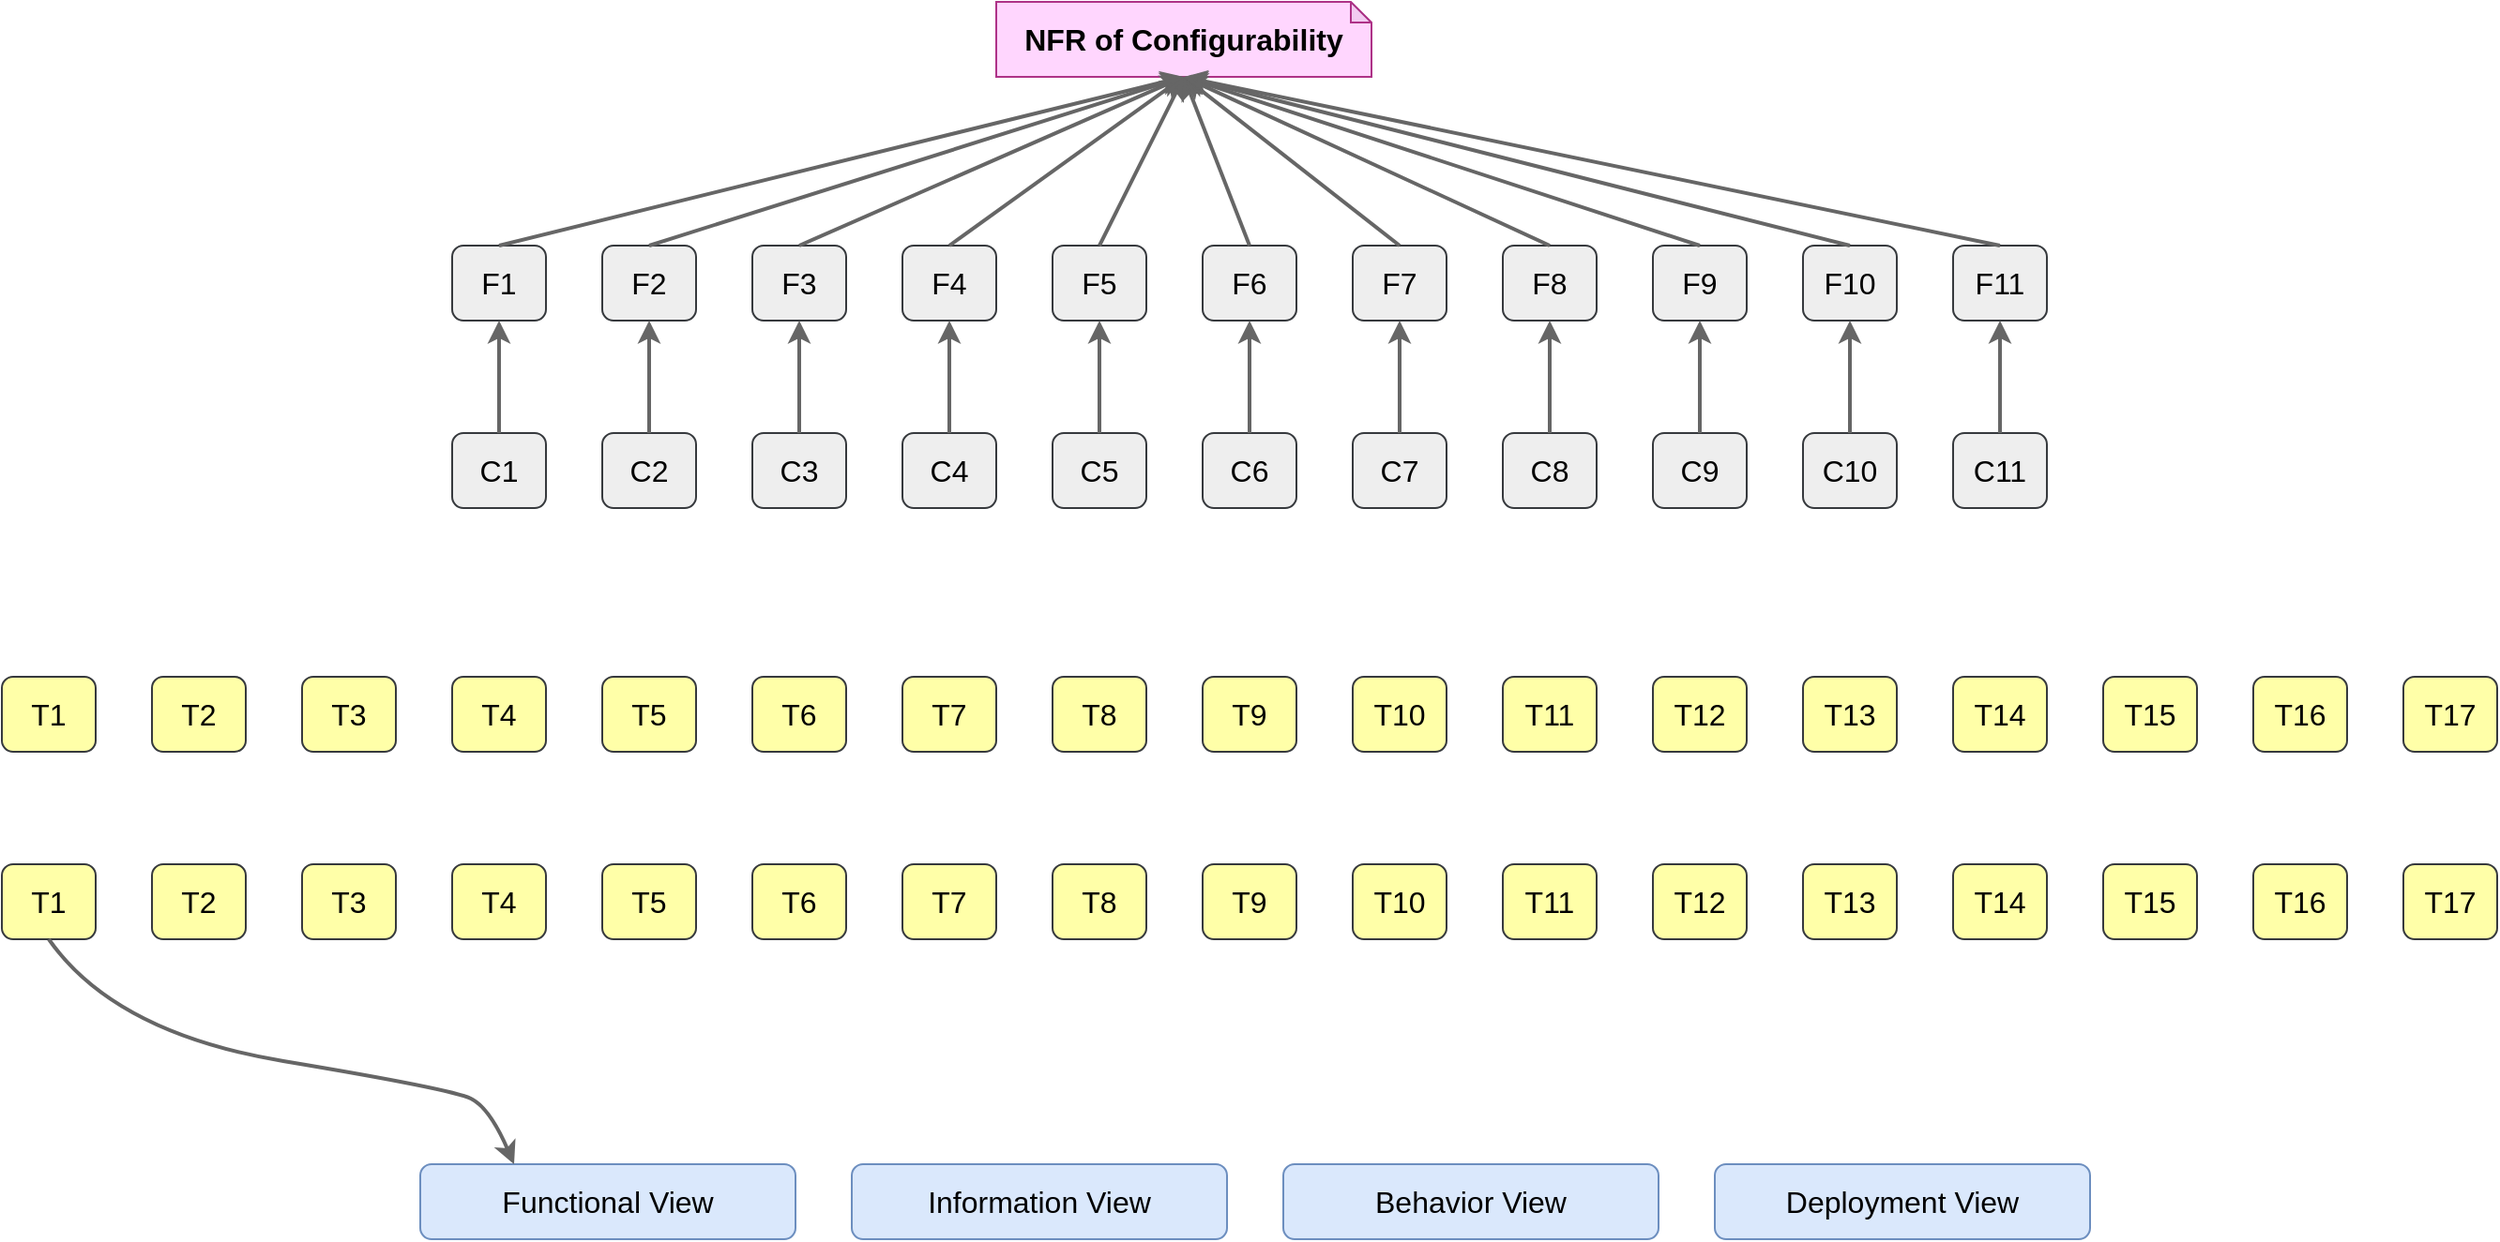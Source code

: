 <mxfile version="21.2.3" type="github">
  <diagram name="페이지-1" id="qCDUbg22PX8j7UsJf7zN">
    <mxGraphModel dx="2274" dy="626" grid="1" gridSize="10" guides="1" tooltips="1" connect="1" arrows="1" fold="1" page="1" pageScale="1" pageWidth="827" pageHeight="1169" math="0" shadow="0">
      <root>
        <mxCell id="0" />
        <mxCell id="1" parent="0" />
        <mxCell id="PgONTNGa4zTvGpCb7QzQ-1" value="&lt;b style=&quot;font-size: 16px;&quot;&gt;NFR of Configurability&lt;/b&gt;" style="shape=note;whiteSpace=wrap;html=1;backgroundOutline=1;darkOpacity=0.05;size=11;fontSize=16;fillColor=#ffd6fe;strokeColor=#ae3287;" vertex="1" parent="1">
          <mxGeometry x="210" y="170" width="200" height="40" as="geometry" />
        </mxCell>
        <mxCell id="PgONTNGa4zTvGpCb7QzQ-2" value="&lt;font style=&quot;font-size: 16px;&quot;&gt;F1&lt;/font&gt;" style="rounded=1;whiteSpace=wrap;html=1;fillColor=#eeeeee;strokeColor=#36393d;" vertex="1" parent="1">
          <mxGeometry x="-80" y="300" width="50" height="40" as="geometry" />
        </mxCell>
        <mxCell id="PgONTNGa4zTvGpCb7QzQ-3" value="&lt;font style=&quot;font-size: 16px;&quot;&gt;F2&lt;/font&gt;" style="rounded=1;whiteSpace=wrap;html=1;fillColor=#eeeeee;strokeColor=#36393d;" vertex="1" parent="1">
          <mxGeometry y="300" width="50" height="40" as="geometry" />
        </mxCell>
        <mxCell id="PgONTNGa4zTvGpCb7QzQ-4" value="&lt;font style=&quot;font-size: 16px;&quot;&gt;F3&lt;/font&gt;" style="rounded=1;whiteSpace=wrap;html=1;fillColor=#eeeeee;strokeColor=#36393d;" vertex="1" parent="1">
          <mxGeometry x="80" y="300" width="50" height="40" as="geometry" />
        </mxCell>
        <mxCell id="PgONTNGa4zTvGpCb7QzQ-5" value="&lt;font style=&quot;font-size: 16px;&quot;&gt;F4&lt;/font&gt;" style="rounded=1;whiteSpace=wrap;html=1;fillColor=#eeeeee;strokeColor=#36393d;" vertex="1" parent="1">
          <mxGeometry x="160" y="300" width="50" height="40" as="geometry" />
        </mxCell>
        <mxCell id="PgONTNGa4zTvGpCb7QzQ-6" value="&lt;font style=&quot;font-size: 16px;&quot;&gt;F5&lt;/font&gt;" style="rounded=1;whiteSpace=wrap;html=1;fillColor=#eeeeee;strokeColor=#36393d;" vertex="1" parent="1">
          <mxGeometry x="240" y="300" width="50" height="40" as="geometry" />
        </mxCell>
        <mxCell id="PgONTNGa4zTvGpCb7QzQ-7" value="&lt;font style=&quot;font-size: 16px;&quot;&gt;F6&lt;/font&gt;" style="rounded=1;whiteSpace=wrap;html=1;fillColor=#eeeeee;strokeColor=#36393d;" vertex="1" parent="1">
          <mxGeometry x="320" y="300" width="50" height="40" as="geometry" />
        </mxCell>
        <mxCell id="PgONTNGa4zTvGpCb7QzQ-8" value="&lt;font style=&quot;font-size: 16px;&quot;&gt;F7&lt;/font&gt;" style="rounded=1;whiteSpace=wrap;html=1;fillColor=#eeeeee;strokeColor=#36393d;" vertex="1" parent="1">
          <mxGeometry x="400" y="300" width="50" height="40" as="geometry" />
        </mxCell>
        <mxCell id="PgONTNGa4zTvGpCb7QzQ-9" value="&lt;font style=&quot;font-size: 16px;&quot;&gt;F8&lt;/font&gt;" style="rounded=1;whiteSpace=wrap;html=1;fillColor=#eeeeee;strokeColor=#36393d;" vertex="1" parent="1">
          <mxGeometry x="480" y="300" width="50" height="40" as="geometry" />
        </mxCell>
        <mxCell id="PgONTNGa4zTvGpCb7QzQ-10" value="&lt;font style=&quot;font-size: 16px;&quot;&gt;F9&lt;/font&gt;" style="rounded=1;whiteSpace=wrap;html=1;fillColor=#eeeeee;strokeColor=#36393d;" vertex="1" parent="1">
          <mxGeometry x="560" y="300" width="50" height="40" as="geometry" />
        </mxCell>
        <mxCell id="PgONTNGa4zTvGpCb7QzQ-11" value="&lt;font style=&quot;font-size: 16px;&quot;&gt;F10&lt;/font&gt;" style="rounded=1;whiteSpace=wrap;html=1;fillColor=#eeeeee;strokeColor=#36393d;" vertex="1" parent="1">
          <mxGeometry x="640" y="300" width="50" height="40" as="geometry" />
        </mxCell>
        <mxCell id="PgONTNGa4zTvGpCb7QzQ-12" value="&lt;font style=&quot;font-size: 16px;&quot;&gt;F11&lt;/font&gt;" style="rounded=1;whiteSpace=wrap;html=1;fillColor=#eeeeee;strokeColor=#36393d;" vertex="1" parent="1">
          <mxGeometry x="720" y="300" width="50" height="40" as="geometry" />
        </mxCell>
        <mxCell id="PgONTNGa4zTvGpCb7QzQ-13" value="&lt;font style=&quot;font-size: 16px;&quot;&gt;C1&lt;/font&gt;" style="rounded=1;whiteSpace=wrap;html=1;fillColor=#eeeeee;strokeColor=#36393d;" vertex="1" parent="1">
          <mxGeometry x="-80" y="400" width="50" height="40" as="geometry" />
        </mxCell>
        <mxCell id="PgONTNGa4zTvGpCb7QzQ-14" value="&lt;font style=&quot;font-size: 16px;&quot;&gt;C2&lt;/font&gt;" style="rounded=1;whiteSpace=wrap;html=1;fillColor=#eeeeee;strokeColor=#36393d;" vertex="1" parent="1">
          <mxGeometry y="400" width="50" height="40" as="geometry" />
        </mxCell>
        <mxCell id="PgONTNGa4zTvGpCb7QzQ-15" value="&lt;font style=&quot;font-size: 16px;&quot;&gt;C3&lt;/font&gt;" style="rounded=1;whiteSpace=wrap;html=1;fillColor=#eeeeee;strokeColor=#36393d;" vertex="1" parent="1">
          <mxGeometry x="80" y="400" width="50" height="40" as="geometry" />
        </mxCell>
        <mxCell id="PgONTNGa4zTvGpCb7QzQ-16" value="&lt;font style=&quot;font-size: 16px;&quot;&gt;C4&lt;/font&gt;" style="rounded=1;whiteSpace=wrap;html=1;fillColor=#eeeeee;strokeColor=#36393d;" vertex="1" parent="1">
          <mxGeometry x="160" y="400" width="50" height="40" as="geometry" />
        </mxCell>
        <mxCell id="PgONTNGa4zTvGpCb7QzQ-17" value="&lt;font style=&quot;font-size: 16px;&quot;&gt;C5&lt;/font&gt;" style="rounded=1;whiteSpace=wrap;html=1;fillColor=#eeeeee;strokeColor=#36393d;" vertex="1" parent="1">
          <mxGeometry x="240" y="400" width="50" height="40" as="geometry" />
        </mxCell>
        <mxCell id="PgONTNGa4zTvGpCb7QzQ-18" value="&lt;font style=&quot;font-size: 16px;&quot;&gt;C6&lt;/font&gt;" style="rounded=1;whiteSpace=wrap;html=1;fillColor=#eeeeee;strokeColor=#36393d;" vertex="1" parent="1">
          <mxGeometry x="320" y="400" width="50" height="40" as="geometry" />
        </mxCell>
        <mxCell id="PgONTNGa4zTvGpCb7QzQ-19" value="&lt;font style=&quot;font-size: 16px;&quot;&gt;C7&lt;/font&gt;" style="rounded=1;whiteSpace=wrap;html=1;fillColor=#eeeeee;strokeColor=#36393d;" vertex="1" parent="1">
          <mxGeometry x="400" y="400" width="50" height="40" as="geometry" />
        </mxCell>
        <mxCell id="PgONTNGa4zTvGpCb7QzQ-20" value="&lt;font style=&quot;font-size: 16px;&quot;&gt;C8&lt;/font&gt;" style="rounded=1;whiteSpace=wrap;html=1;fillColor=#eeeeee;strokeColor=#36393d;" vertex="1" parent="1">
          <mxGeometry x="480" y="400" width="50" height="40" as="geometry" />
        </mxCell>
        <mxCell id="PgONTNGa4zTvGpCb7QzQ-21" value="&lt;font style=&quot;font-size: 16px;&quot;&gt;C9&lt;/font&gt;" style="rounded=1;whiteSpace=wrap;html=1;fillColor=#eeeeee;strokeColor=#36393d;" vertex="1" parent="1">
          <mxGeometry x="560" y="400" width="50" height="40" as="geometry" />
        </mxCell>
        <mxCell id="PgONTNGa4zTvGpCb7QzQ-22" value="&lt;font style=&quot;font-size: 16px;&quot;&gt;C10&lt;/font&gt;" style="rounded=1;whiteSpace=wrap;html=1;fillColor=#eeeeee;strokeColor=#36393d;" vertex="1" parent="1">
          <mxGeometry x="640" y="400" width="50" height="40" as="geometry" />
        </mxCell>
        <mxCell id="PgONTNGa4zTvGpCb7QzQ-23" value="&lt;font style=&quot;font-size: 16px;&quot;&gt;C11&lt;/font&gt;" style="rounded=1;whiteSpace=wrap;html=1;fillColor=#eeeeee;strokeColor=#36393d;" vertex="1" parent="1">
          <mxGeometry x="720" y="400" width="50" height="40" as="geometry" />
        </mxCell>
        <mxCell id="PgONTNGa4zTvGpCb7QzQ-24" value="&lt;font style=&quot;font-size: 16px;&quot;&gt;T1&lt;/font&gt;" style="rounded=1;whiteSpace=wrap;html=1;fillColor=#ffffa8;strokeColor=#36393d;" vertex="1" parent="1">
          <mxGeometry x="-320" y="530" width="50" height="40" as="geometry" />
        </mxCell>
        <mxCell id="PgONTNGa4zTvGpCb7QzQ-25" value="&lt;font style=&quot;font-size: 16px;&quot;&gt;T2&lt;/font&gt;" style="rounded=1;whiteSpace=wrap;html=1;fillColor=#ffffa8;strokeColor=#36393d;" vertex="1" parent="1">
          <mxGeometry x="-240" y="530" width="50" height="40" as="geometry" />
        </mxCell>
        <mxCell id="PgONTNGa4zTvGpCb7QzQ-26" value="&lt;font style=&quot;font-size: 16px;&quot;&gt;T3&lt;/font&gt;" style="rounded=1;whiteSpace=wrap;html=1;fillColor=#ffffa8;strokeColor=#36393d;" vertex="1" parent="1">
          <mxGeometry x="-160" y="530" width="50" height="40" as="geometry" />
        </mxCell>
        <mxCell id="PgONTNGa4zTvGpCb7QzQ-27" value="&lt;font style=&quot;font-size: 16px;&quot;&gt;T4&lt;/font&gt;" style="rounded=1;whiteSpace=wrap;html=1;fillColor=#ffffa8;strokeColor=#36393d;" vertex="1" parent="1">
          <mxGeometry x="-80" y="530" width="50" height="40" as="geometry" />
        </mxCell>
        <mxCell id="PgONTNGa4zTvGpCb7QzQ-28" value="&lt;font style=&quot;font-size: 16px;&quot;&gt;T5&lt;/font&gt;" style="rounded=1;whiteSpace=wrap;html=1;fillColor=#ffffa8;strokeColor=#36393d;" vertex="1" parent="1">
          <mxGeometry y="530" width="50" height="40" as="geometry" />
        </mxCell>
        <mxCell id="PgONTNGa4zTvGpCb7QzQ-29" value="&lt;font style=&quot;font-size: 16px;&quot;&gt;T6&lt;/font&gt;" style="rounded=1;whiteSpace=wrap;html=1;fillColor=#ffffa8;strokeColor=#36393d;" vertex="1" parent="1">
          <mxGeometry x="80" y="530" width="50" height="40" as="geometry" />
        </mxCell>
        <mxCell id="PgONTNGa4zTvGpCb7QzQ-30" value="&lt;font style=&quot;font-size: 16px;&quot;&gt;T7&lt;/font&gt;" style="rounded=1;whiteSpace=wrap;html=1;fillColor=#ffffa8;strokeColor=#36393d;" vertex="1" parent="1">
          <mxGeometry x="160" y="530" width="50" height="40" as="geometry" />
        </mxCell>
        <mxCell id="PgONTNGa4zTvGpCb7QzQ-31" value="&lt;font style=&quot;font-size: 16px;&quot;&gt;T8&lt;/font&gt;" style="rounded=1;whiteSpace=wrap;html=1;fillColor=#ffffa8;strokeColor=#36393d;" vertex="1" parent="1">
          <mxGeometry x="240" y="530" width="50" height="40" as="geometry" />
        </mxCell>
        <mxCell id="PgONTNGa4zTvGpCb7QzQ-32" value="&lt;font style=&quot;font-size: 16px;&quot;&gt;T9&lt;/font&gt;" style="rounded=1;whiteSpace=wrap;html=1;fillColor=#ffffa8;strokeColor=#36393d;" vertex="1" parent="1">
          <mxGeometry x="320" y="530" width="50" height="40" as="geometry" />
        </mxCell>
        <mxCell id="PgONTNGa4zTvGpCb7QzQ-33" value="&lt;font style=&quot;font-size: 16px;&quot;&gt;T10&lt;/font&gt;" style="rounded=1;whiteSpace=wrap;html=1;fillColor=#ffffa8;strokeColor=#36393d;" vertex="1" parent="1">
          <mxGeometry x="400" y="530" width="50" height="40" as="geometry" />
        </mxCell>
        <mxCell id="PgONTNGa4zTvGpCb7QzQ-34" value="&lt;font style=&quot;font-size: 16px;&quot;&gt;T11&lt;/font&gt;" style="rounded=1;whiteSpace=wrap;html=1;fillColor=#ffffa8;strokeColor=#36393d;" vertex="1" parent="1">
          <mxGeometry x="480" y="530" width="50" height="40" as="geometry" />
        </mxCell>
        <mxCell id="PgONTNGa4zTvGpCb7QzQ-46" value="&lt;font style=&quot;font-size: 16px;&quot;&gt;T12&lt;/font&gt;" style="rounded=1;whiteSpace=wrap;html=1;fillColor=#ffffa8;strokeColor=#36393d;" vertex="1" parent="1">
          <mxGeometry x="560" y="530" width="50" height="40" as="geometry" />
        </mxCell>
        <mxCell id="PgONTNGa4zTvGpCb7QzQ-47" value="&lt;font style=&quot;font-size: 16px;&quot;&gt;T13&lt;/font&gt;" style="rounded=1;whiteSpace=wrap;html=1;fillColor=#ffffa8;strokeColor=#36393d;" vertex="1" parent="1">
          <mxGeometry x="640" y="530" width="50" height="40" as="geometry" />
        </mxCell>
        <mxCell id="PgONTNGa4zTvGpCb7QzQ-48" value="&lt;font style=&quot;font-size: 16px;&quot;&gt;T14&lt;/font&gt;" style="rounded=1;whiteSpace=wrap;html=1;fillColor=#ffffa8;strokeColor=#36393d;" vertex="1" parent="1">
          <mxGeometry x="720" y="530" width="50" height="40" as="geometry" />
        </mxCell>
        <mxCell id="PgONTNGa4zTvGpCb7QzQ-49" value="&lt;font style=&quot;font-size: 16px;&quot;&gt;T15&lt;/font&gt;" style="rounded=1;whiteSpace=wrap;html=1;fillColor=#ffffa8;strokeColor=#36393d;" vertex="1" parent="1">
          <mxGeometry x="800" y="530" width="50" height="40" as="geometry" />
        </mxCell>
        <mxCell id="PgONTNGa4zTvGpCb7QzQ-50" value="&lt;font style=&quot;font-size: 16px;&quot;&gt;T16&lt;/font&gt;" style="rounded=1;whiteSpace=wrap;html=1;fillColor=#ffffa8;strokeColor=#36393d;" vertex="1" parent="1">
          <mxGeometry x="880" y="530" width="50" height="40" as="geometry" />
        </mxCell>
        <mxCell id="PgONTNGa4zTvGpCb7QzQ-51" value="&lt;font style=&quot;font-size: 16px;&quot;&gt;T17&lt;/font&gt;" style="rounded=1;whiteSpace=wrap;html=1;fillColor=#ffffa8;strokeColor=#36393d;" vertex="1" parent="1">
          <mxGeometry x="960" y="530" width="50" height="40" as="geometry" />
        </mxCell>
        <mxCell id="PgONTNGa4zTvGpCb7QzQ-52" value="&lt;font style=&quot;font-size: 16px;&quot;&gt;T1&lt;/font&gt;" style="rounded=1;whiteSpace=wrap;html=1;fillColor=#ffffa8;strokeColor=#36393d;" vertex="1" parent="1">
          <mxGeometry x="-320" y="630" width="50" height="40" as="geometry" />
        </mxCell>
        <mxCell id="PgONTNGa4zTvGpCb7QzQ-53" value="&lt;font style=&quot;font-size: 16px;&quot;&gt;T2&lt;/font&gt;" style="rounded=1;whiteSpace=wrap;html=1;fillColor=#ffffa8;strokeColor=#36393d;" vertex="1" parent="1">
          <mxGeometry x="-240" y="630" width="50" height="40" as="geometry" />
        </mxCell>
        <mxCell id="PgONTNGa4zTvGpCb7QzQ-54" value="&lt;font style=&quot;font-size: 16px;&quot;&gt;T3&lt;/font&gt;" style="rounded=1;whiteSpace=wrap;html=1;fillColor=#ffffa8;strokeColor=#36393d;" vertex="1" parent="1">
          <mxGeometry x="-160" y="630" width="50" height="40" as="geometry" />
        </mxCell>
        <mxCell id="PgONTNGa4zTvGpCb7QzQ-55" value="&lt;font style=&quot;font-size: 16px;&quot;&gt;T4&lt;/font&gt;" style="rounded=1;whiteSpace=wrap;html=1;fillColor=#ffffa8;strokeColor=#36393d;" vertex="1" parent="1">
          <mxGeometry x="-80" y="630" width="50" height="40" as="geometry" />
        </mxCell>
        <mxCell id="PgONTNGa4zTvGpCb7QzQ-56" value="&lt;font style=&quot;font-size: 16px;&quot;&gt;T5&lt;/font&gt;" style="rounded=1;whiteSpace=wrap;html=1;fillColor=#ffffa8;strokeColor=#36393d;" vertex="1" parent="1">
          <mxGeometry y="630" width="50" height="40" as="geometry" />
        </mxCell>
        <mxCell id="PgONTNGa4zTvGpCb7QzQ-57" value="&lt;font style=&quot;font-size: 16px;&quot;&gt;T6&lt;/font&gt;" style="rounded=1;whiteSpace=wrap;html=1;fillColor=#ffffa8;strokeColor=#36393d;" vertex="1" parent="1">
          <mxGeometry x="80" y="630" width="50" height="40" as="geometry" />
        </mxCell>
        <mxCell id="PgONTNGa4zTvGpCb7QzQ-58" value="&lt;font style=&quot;font-size: 16px;&quot;&gt;T7&lt;/font&gt;" style="rounded=1;whiteSpace=wrap;html=1;fillColor=#ffffa8;strokeColor=#36393d;" vertex="1" parent="1">
          <mxGeometry x="160" y="630" width="50" height="40" as="geometry" />
        </mxCell>
        <mxCell id="PgONTNGa4zTvGpCb7QzQ-59" value="&lt;font style=&quot;font-size: 16px;&quot;&gt;T8&lt;/font&gt;" style="rounded=1;whiteSpace=wrap;html=1;fillColor=#ffffa8;strokeColor=#36393d;" vertex="1" parent="1">
          <mxGeometry x="240" y="630" width="50" height="40" as="geometry" />
        </mxCell>
        <mxCell id="PgONTNGa4zTvGpCb7QzQ-60" value="&lt;font style=&quot;font-size: 16px;&quot;&gt;T9&lt;/font&gt;" style="rounded=1;whiteSpace=wrap;html=1;fillColor=#ffffa8;strokeColor=#36393d;" vertex="1" parent="1">
          <mxGeometry x="320" y="630" width="50" height="40" as="geometry" />
        </mxCell>
        <mxCell id="PgONTNGa4zTvGpCb7QzQ-61" value="&lt;font style=&quot;font-size: 16px;&quot;&gt;T10&lt;/font&gt;" style="rounded=1;whiteSpace=wrap;html=1;fillColor=#ffffa8;strokeColor=#36393d;" vertex="1" parent="1">
          <mxGeometry x="400" y="630" width="50" height="40" as="geometry" />
        </mxCell>
        <mxCell id="PgONTNGa4zTvGpCb7QzQ-62" value="&lt;font style=&quot;font-size: 16px;&quot;&gt;T11&lt;/font&gt;" style="rounded=1;whiteSpace=wrap;html=1;fillColor=#ffffa8;strokeColor=#36393d;" vertex="1" parent="1">
          <mxGeometry x="480" y="630" width="50" height="40" as="geometry" />
        </mxCell>
        <mxCell id="PgONTNGa4zTvGpCb7QzQ-63" value="&lt;font style=&quot;font-size: 16px;&quot;&gt;T12&lt;/font&gt;" style="rounded=1;whiteSpace=wrap;html=1;fillColor=#ffffa8;strokeColor=#36393d;" vertex="1" parent="1">
          <mxGeometry x="560" y="630" width="50" height="40" as="geometry" />
        </mxCell>
        <mxCell id="PgONTNGa4zTvGpCb7QzQ-64" value="&lt;font style=&quot;font-size: 16px;&quot;&gt;T13&lt;/font&gt;" style="rounded=1;whiteSpace=wrap;html=1;fillColor=#ffffa8;strokeColor=#36393d;" vertex="1" parent="1">
          <mxGeometry x="640" y="630" width="50" height="40" as="geometry" />
        </mxCell>
        <mxCell id="PgONTNGa4zTvGpCb7QzQ-65" value="&lt;font style=&quot;font-size: 16px;&quot;&gt;T14&lt;/font&gt;" style="rounded=1;whiteSpace=wrap;html=1;fillColor=#ffffa8;strokeColor=#36393d;" vertex="1" parent="1">
          <mxGeometry x="720" y="630" width="50" height="40" as="geometry" />
        </mxCell>
        <mxCell id="PgONTNGa4zTvGpCb7QzQ-66" value="&lt;font style=&quot;font-size: 16px;&quot;&gt;T15&lt;/font&gt;" style="rounded=1;whiteSpace=wrap;html=1;fillColor=#ffffa8;strokeColor=#36393d;" vertex="1" parent="1">
          <mxGeometry x="800" y="630" width="50" height="40" as="geometry" />
        </mxCell>
        <mxCell id="PgONTNGa4zTvGpCb7QzQ-67" value="&lt;font style=&quot;font-size: 16px;&quot;&gt;T16&lt;/font&gt;" style="rounded=1;whiteSpace=wrap;html=1;fillColor=#ffffa8;strokeColor=#36393d;" vertex="1" parent="1">
          <mxGeometry x="880" y="630" width="50" height="40" as="geometry" />
        </mxCell>
        <mxCell id="PgONTNGa4zTvGpCb7QzQ-68" value="&lt;font style=&quot;font-size: 16px;&quot;&gt;T17&lt;/font&gt;" style="rounded=1;whiteSpace=wrap;html=1;fillColor=#ffffa8;strokeColor=#36393d;" vertex="1" parent="1">
          <mxGeometry x="960" y="630" width="50" height="40" as="geometry" />
        </mxCell>
        <mxCell id="PgONTNGa4zTvGpCb7QzQ-69" value="&lt;span style=&quot;font-size: 16px;&quot;&gt;Functional View&lt;/span&gt;" style="rounded=1;whiteSpace=wrap;html=1;fillColor=#dae8fc;strokeColor=#6c8ebf;" vertex="1" parent="1">
          <mxGeometry x="-97" y="790" width="200" height="40" as="geometry" />
        </mxCell>
        <mxCell id="PgONTNGa4zTvGpCb7QzQ-70" value="&lt;span style=&quot;font-size: 16px;&quot;&gt;Information View&lt;/span&gt;" style="rounded=1;whiteSpace=wrap;html=1;fillColor=#dae8fc;strokeColor=#6c8ebf;" vertex="1" parent="1">
          <mxGeometry x="133" y="790" width="200" height="40" as="geometry" />
        </mxCell>
        <mxCell id="PgONTNGa4zTvGpCb7QzQ-71" value="&lt;span style=&quot;font-size: 16px;&quot;&gt;Behavior View&lt;/span&gt;" style="rounded=1;whiteSpace=wrap;html=1;fillColor=#dae8fc;strokeColor=#6c8ebf;" vertex="1" parent="1">
          <mxGeometry x="363" y="790" width="200" height="40" as="geometry" />
        </mxCell>
        <mxCell id="PgONTNGa4zTvGpCb7QzQ-72" value="&lt;span style=&quot;font-size: 16px;&quot;&gt;Deployment View&lt;/span&gt;" style="rounded=1;whiteSpace=wrap;html=1;fillColor=#dae8fc;strokeColor=#6c8ebf;" vertex="1" parent="1">
          <mxGeometry x="593" y="790" width="200" height="40" as="geometry" />
        </mxCell>
        <mxCell id="PgONTNGa4zTvGpCb7QzQ-74" value="" style="curved=1;endArrow=classic;html=1;rounded=0;exitX=0.5;exitY=1;exitDx=0;exitDy=0;entryX=0.25;entryY=0;entryDx=0;entryDy=0;fillColor=#f5f5f5;strokeColor=#666666;strokeWidth=2;" edge="1" parent="1" source="PgONTNGa4zTvGpCb7QzQ-52" target="PgONTNGa4zTvGpCb7QzQ-69">
          <mxGeometry width="50" height="50" relative="1" as="geometry">
            <mxPoint x="340" y="570" as="sourcePoint" />
            <mxPoint x="390" y="520" as="targetPoint" />
            <Array as="points">
              <mxPoint x="-260" y="720" />
              <mxPoint x="-80" y="750" />
              <mxPoint x="-60" y="760" />
            </Array>
          </mxGeometry>
        </mxCell>
        <mxCell id="PgONTNGa4zTvGpCb7QzQ-75" value="" style="endArrow=classic;html=1;rounded=0;fillColor=#f5f5f5;strokeColor=#666666;strokeWidth=2;entryX=0.5;entryY=1;entryDx=0;entryDy=0;entryPerimeter=0;exitX=0.5;exitY=0;exitDx=0;exitDy=0;" edge="1" parent="1" source="PgONTNGa4zTvGpCb7QzQ-2" target="PgONTNGa4zTvGpCb7QzQ-1">
          <mxGeometry width="50" height="50" relative="1" as="geometry">
            <mxPoint x="340" y="570" as="sourcePoint" />
            <mxPoint x="390" y="520" as="targetPoint" />
          </mxGeometry>
        </mxCell>
        <mxCell id="PgONTNGa4zTvGpCb7QzQ-76" value="" style="endArrow=classic;html=1;rounded=0;fillColor=#f5f5f5;strokeColor=#666666;strokeWidth=2;exitX=0.5;exitY=0;exitDx=0;exitDy=0;entryX=0.5;entryY=1;entryDx=0;entryDy=0;entryPerimeter=0;" edge="1" parent="1" source="PgONTNGa4zTvGpCb7QzQ-3" target="PgONTNGa4zTvGpCb7QzQ-1">
          <mxGeometry width="50" height="50" relative="1" as="geometry">
            <mxPoint x="-45" y="310" as="sourcePoint" />
            <mxPoint x="300" y="210" as="targetPoint" />
          </mxGeometry>
        </mxCell>
        <mxCell id="PgONTNGa4zTvGpCb7QzQ-77" value="" style="endArrow=classic;html=1;rounded=0;fillColor=#f5f5f5;strokeColor=#666666;strokeWidth=2;exitX=0.5;exitY=0;exitDx=0;exitDy=0;entryX=0.5;entryY=1;entryDx=0;entryDy=0;entryPerimeter=0;" edge="1" parent="1" source="PgONTNGa4zTvGpCb7QzQ-4" target="PgONTNGa4zTvGpCb7QzQ-1">
          <mxGeometry width="50" height="50" relative="1" as="geometry">
            <mxPoint x="35" y="310" as="sourcePoint" />
            <mxPoint x="300" y="210" as="targetPoint" />
          </mxGeometry>
        </mxCell>
        <mxCell id="PgONTNGa4zTvGpCb7QzQ-78" value="" style="endArrow=classic;html=1;rounded=0;fillColor=#f5f5f5;strokeColor=#666666;strokeWidth=2;exitX=0.5;exitY=0;exitDx=0;exitDy=0;entryX=0.5;entryY=1;entryDx=0;entryDy=0;entryPerimeter=0;" edge="1" parent="1" source="PgONTNGa4zTvGpCb7QzQ-5" target="PgONTNGa4zTvGpCb7QzQ-1">
          <mxGeometry width="50" height="50" relative="1" as="geometry">
            <mxPoint x="115" y="310" as="sourcePoint" />
            <mxPoint x="300" y="210" as="targetPoint" />
          </mxGeometry>
        </mxCell>
        <mxCell id="PgONTNGa4zTvGpCb7QzQ-79" value="" style="endArrow=classic;html=1;rounded=0;fillColor=#f5f5f5;strokeColor=#666666;strokeWidth=2;exitX=0.5;exitY=0;exitDx=0;exitDy=0;entryX=0.5;entryY=1;entryDx=0;entryDy=0;entryPerimeter=0;" edge="1" parent="1" source="PgONTNGa4zTvGpCb7QzQ-6" target="PgONTNGa4zTvGpCb7QzQ-1">
          <mxGeometry width="50" height="50" relative="1" as="geometry">
            <mxPoint x="195" y="310" as="sourcePoint" />
            <mxPoint x="320" y="220" as="targetPoint" />
          </mxGeometry>
        </mxCell>
        <mxCell id="PgONTNGa4zTvGpCb7QzQ-81" value="" style="endArrow=classic;html=1;rounded=0;fillColor=#f5f5f5;strokeColor=#666666;strokeWidth=2;exitX=0.5;exitY=0;exitDx=0;exitDy=0;entryX=0.5;entryY=1;entryDx=0;entryDy=0;entryPerimeter=0;" edge="1" parent="1" source="PgONTNGa4zTvGpCb7QzQ-7" target="PgONTNGa4zTvGpCb7QzQ-1">
          <mxGeometry width="50" height="50" relative="1" as="geometry">
            <mxPoint x="275" y="310" as="sourcePoint" />
            <mxPoint x="320" y="220" as="targetPoint" />
          </mxGeometry>
        </mxCell>
        <mxCell id="PgONTNGa4zTvGpCb7QzQ-82" value="" style="endArrow=classic;html=1;rounded=0;fillColor=#f5f5f5;strokeColor=#666666;strokeWidth=2;exitX=0.5;exitY=0;exitDx=0;exitDy=0;entryX=0.5;entryY=1;entryDx=0;entryDy=0;entryPerimeter=0;" edge="1" parent="1" source="PgONTNGa4zTvGpCb7QzQ-8" target="PgONTNGa4zTvGpCb7QzQ-1">
          <mxGeometry width="50" height="50" relative="1" as="geometry">
            <mxPoint x="355" y="310" as="sourcePoint" />
            <mxPoint x="320" y="220" as="targetPoint" />
          </mxGeometry>
        </mxCell>
        <mxCell id="PgONTNGa4zTvGpCb7QzQ-83" value="" style="endArrow=classic;html=1;rounded=0;fillColor=#f5f5f5;strokeColor=#666666;strokeWidth=2;exitX=0.5;exitY=0;exitDx=0;exitDy=0;entryX=0.5;entryY=1;entryDx=0;entryDy=0;entryPerimeter=0;" edge="1" parent="1" source="PgONTNGa4zTvGpCb7QzQ-9" target="PgONTNGa4zTvGpCb7QzQ-1">
          <mxGeometry width="50" height="50" relative="1" as="geometry">
            <mxPoint x="435" y="310" as="sourcePoint" />
            <mxPoint x="320" y="220" as="targetPoint" />
          </mxGeometry>
        </mxCell>
        <mxCell id="PgONTNGa4zTvGpCb7QzQ-84" value="" style="endArrow=classic;html=1;rounded=0;fillColor=#f5f5f5;strokeColor=#666666;strokeWidth=2;exitX=0.5;exitY=0;exitDx=0;exitDy=0;entryX=0.5;entryY=1;entryDx=0;entryDy=0;entryPerimeter=0;" edge="1" parent="1" source="PgONTNGa4zTvGpCb7QzQ-10" target="PgONTNGa4zTvGpCb7QzQ-1">
          <mxGeometry width="50" height="50" relative="1" as="geometry">
            <mxPoint x="515" y="310" as="sourcePoint" />
            <mxPoint x="320" y="220" as="targetPoint" />
          </mxGeometry>
        </mxCell>
        <mxCell id="PgONTNGa4zTvGpCb7QzQ-85" value="" style="endArrow=classic;html=1;rounded=0;fillColor=#f5f5f5;strokeColor=#666666;strokeWidth=2;exitX=0.5;exitY=0;exitDx=0;exitDy=0;entryX=0.5;entryY=1;entryDx=0;entryDy=0;entryPerimeter=0;" edge="1" parent="1" source="PgONTNGa4zTvGpCb7QzQ-11" target="PgONTNGa4zTvGpCb7QzQ-1">
          <mxGeometry width="50" height="50" relative="1" as="geometry">
            <mxPoint x="595" y="310" as="sourcePoint" />
            <mxPoint x="320" y="220" as="targetPoint" />
          </mxGeometry>
        </mxCell>
        <mxCell id="PgONTNGa4zTvGpCb7QzQ-86" value="" style="endArrow=classic;html=1;rounded=0;fillColor=#f5f5f5;strokeColor=#666666;strokeWidth=2;exitX=0.5;exitY=0;exitDx=0;exitDy=0;entryX=0.5;entryY=1;entryDx=0;entryDy=0;entryPerimeter=0;" edge="1" parent="1" source="PgONTNGa4zTvGpCb7QzQ-12" target="PgONTNGa4zTvGpCb7QzQ-1">
          <mxGeometry width="50" height="50" relative="1" as="geometry">
            <mxPoint x="675" y="310" as="sourcePoint" />
            <mxPoint x="320" y="220" as="targetPoint" />
          </mxGeometry>
        </mxCell>
        <mxCell id="PgONTNGa4zTvGpCb7QzQ-87" value="" style="endArrow=classic;html=1;rounded=0;fillColor=#f5f5f5;strokeColor=#666666;strokeWidth=2;exitX=0.5;exitY=0;exitDx=0;exitDy=0;entryX=0.5;entryY=1;entryDx=0;entryDy=0;" edge="1" parent="1" source="PgONTNGa4zTvGpCb7QzQ-23" target="PgONTNGa4zTvGpCb7QzQ-12">
          <mxGeometry width="50" height="50" relative="1" as="geometry">
            <mxPoint x="755" y="310" as="sourcePoint" />
            <mxPoint x="320" y="220" as="targetPoint" />
          </mxGeometry>
        </mxCell>
        <mxCell id="PgONTNGa4zTvGpCb7QzQ-88" value="" style="endArrow=classic;html=1;rounded=0;fillColor=#f5f5f5;strokeColor=#666666;strokeWidth=2;exitX=0.5;exitY=0;exitDx=0;exitDy=0;entryX=0.5;entryY=1;entryDx=0;entryDy=0;" edge="1" parent="1" source="PgONTNGa4zTvGpCb7QzQ-22" target="PgONTNGa4zTvGpCb7QzQ-11">
          <mxGeometry width="50" height="50" relative="1" as="geometry">
            <mxPoint x="755" y="410" as="sourcePoint" />
            <mxPoint x="755" y="350" as="targetPoint" />
          </mxGeometry>
        </mxCell>
        <mxCell id="PgONTNGa4zTvGpCb7QzQ-89" value="" style="endArrow=classic;html=1;rounded=0;fillColor=#f5f5f5;strokeColor=#666666;strokeWidth=2;exitX=0.5;exitY=0;exitDx=0;exitDy=0;entryX=0.5;entryY=1;entryDx=0;entryDy=0;" edge="1" parent="1" source="PgONTNGa4zTvGpCb7QzQ-21" target="PgONTNGa4zTvGpCb7QzQ-10">
          <mxGeometry width="50" height="50" relative="1" as="geometry">
            <mxPoint x="675" y="410" as="sourcePoint" />
            <mxPoint x="675" y="350" as="targetPoint" />
          </mxGeometry>
        </mxCell>
        <mxCell id="PgONTNGa4zTvGpCb7QzQ-90" value="" style="endArrow=classic;html=1;rounded=0;fillColor=#f5f5f5;strokeColor=#666666;strokeWidth=2;exitX=0.5;exitY=0;exitDx=0;exitDy=0;entryX=0.5;entryY=1;entryDx=0;entryDy=0;" edge="1" parent="1" source="PgONTNGa4zTvGpCb7QzQ-20" target="PgONTNGa4zTvGpCb7QzQ-9">
          <mxGeometry width="50" height="50" relative="1" as="geometry">
            <mxPoint x="595" y="410" as="sourcePoint" />
            <mxPoint x="595" y="350" as="targetPoint" />
          </mxGeometry>
        </mxCell>
        <mxCell id="PgONTNGa4zTvGpCb7QzQ-91" value="" style="endArrow=classic;html=1;rounded=0;fillColor=#f5f5f5;strokeColor=#666666;strokeWidth=2;exitX=0.5;exitY=0;exitDx=0;exitDy=0;entryX=0.5;entryY=1;entryDx=0;entryDy=0;" edge="1" parent="1" source="PgONTNGa4zTvGpCb7QzQ-19" target="PgONTNGa4zTvGpCb7QzQ-8">
          <mxGeometry width="50" height="50" relative="1" as="geometry">
            <mxPoint x="515" y="410" as="sourcePoint" />
            <mxPoint x="515" y="350" as="targetPoint" />
          </mxGeometry>
        </mxCell>
        <mxCell id="PgONTNGa4zTvGpCb7QzQ-92" value="" style="endArrow=classic;html=1;rounded=0;fillColor=#f5f5f5;strokeColor=#666666;strokeWidth=2;exitX=0.5;exitY=0;exitDx=0;exitDy=0;entryX=0.5;entryY=1;entryDx=0;entryDy=0;" edge="1" parent="1" source="PgONTNGa4zTvGpCb7QzQ-18" target="PgONTNGa4zTvGpCb7QzQ-7">
          <mxGeometry width="50" height="50" relative="1" as="geometry">
            <mxPoint x="435" y="410" as="sourcePoint" />
            <mxPoint x="435" y="350" as="targetPoint" />
          </mxGeometry>
        </mxCell>
        <mxCell id="PgONTNGa4zTvGpCb7QzQ-93" value="" style="endArrow=classic;html=1;rounded=0;fillColor=#f5f5f5;strokeColor=#666666;strokeWidth=2;exitX=0.5;exitY=0;exitDx=0;exitDy=0;entryX=0.5;entryY=1;entryDx=0;entryDy=0;" edge="1" parent="1" source="PgONTNGa4zTvGpCb7QzQ-17" target="PgONTNGa4zTvGpCb7QzQ-6">
          <mxGeometry width="50" height="50" relative="1" as="geometry">
            <mxPoint x="355" y="410" as="sourcePoint" />
            <mxPoint x="355" y="350" as="targetPoint" />
          </mxGeometry>
        </mxCell>
        <mxCell id="PgONTNGa4zTvGpCb7QzQ-94" value="" style="endArrow=classic;html=1;rounded=0;fillColor=#f5f5f5;strokeColor=#666666;strokeWidth=2;exitX=0.5;exitY=0;exitDx=0;exitDy=0;entryX=0.5;entryY=1;entryDx=0;entryDy=0;" edge="1" parent="1" source="PgONTNGa4zTvGpCb7QzQ-16" target="PgONTNGa4zTvGpCb7QzQ-5">
          <mxGeometry width="50" height="50" relative="1" as="geometry">
            <mxPoint x="275" y="410" as="sourcePoint" />
            <mxPoint x="275" y="350" as="targetPoint" />
          </mxGeometry>
        </mxCell>
        <mxCell id="PgONTNGa4zTvGpCb7QzQ-95" value="" style="endArrow=classic;html=1;rounded=0;fillColor=#f5f5f5;strokeColor=#666666;strokeWidth=2;exitX=0.5;exitY=0;exitDx=0;exitDy=0;entryX=0.5;entryY=1;entryDx=0;entryDy=0;" edge="1" parent="1" source="PgONTNGa4zTvGpCb7QzQ-15" target="PgONTNGa4zTvGpCb7QzQ-4">
          <mxGeometry width="50" height="50" relative="1" as="geometry">
            <mxPoint x="195" y="410" as="sourcePoint" />
            <mxPoint x="195" y="350" as="targetPoint" />
          </mxGeometry>
        </mxCell>
        <mxCell id="PgONTNGa4zTvGpCb7QzQ-96" value="" style="endArrow=classic;html=1;rounded=0;fillColor=#f5f5f5;strokeColor=#666666;strokeWidth=2;exitX=0.5;exitY=0;exitDx=0;exitDy=0;entryX=0.5;entryY=1;entryDx=0;entryDy=0;" edge="1" parent="1" source="PgONTNGa4zTvGpCb7QzQ-14" target="PgONTNGa4zTvGpCb7QzQ-3">
          <mxGeometry width="50" height="50" relative="1" as="geometry">
            <mxPoint x="115" y="410" as="sourcePoint" />
            <mxPoint x="115" y="350" as="targetPoint" />
          </mxGeometry>
        </mxCell>
        <mxCell id="PgONTNGa4zTvGpCb7QzQ-97" value="" style="endArrow=classic;html=1;rounded=0;fillColor=#f5f5f5;strokeColor=#666666;strokeWidth=2;exitX=0.5;exitY=0;exitDx=0;exitDy=0;entryX=0.5;entryY=1;entryDx=0;entryDy=0;" edge="1" parent="1" source="PgONTNGa4zTvGpCb7QzQ-13" target="PgONTNGa4zTvGpCb7QzQ-2">
          <mxGeometry width="50" height="50" relative="1" as="geometry">
            <mxPoint x="35" y="410" as="sourcePoint" />
            <mxPoint x="35" y="350" as="targetPoint" />
          </mxGeometry>
        </mxCell>
      </root>
    </mxGraphModel>
  </diagram>
</mxfile>
